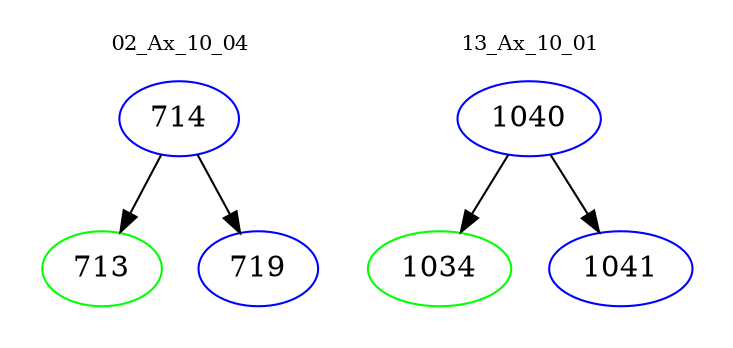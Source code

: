 digraph{
subgraph cluster_0 {
color = white
label = "02_Ax_10_04";
fontsize=10;
T0_714 [label="714", color="blue"]
T0_714 -> T0_713 [color="black"]
T0_713 [label="713", color="green"]
T0_714 -> T0_719 [color="black"]
T0_719 [label="719", color="blue"]
}
subgraph cluster_1 {
color = white
label = "13_Ax_10_01";
fontsize=10;
T1_1040 [label="1040", color="blue"]
T1_1040 -> T1_1034 [color="black"]
T1_1034 [label="1034", color="green"]
T1_1040 -> T1_1041 [color="black"]
T1_1041 [label="1041", color="blue"]
}
}
